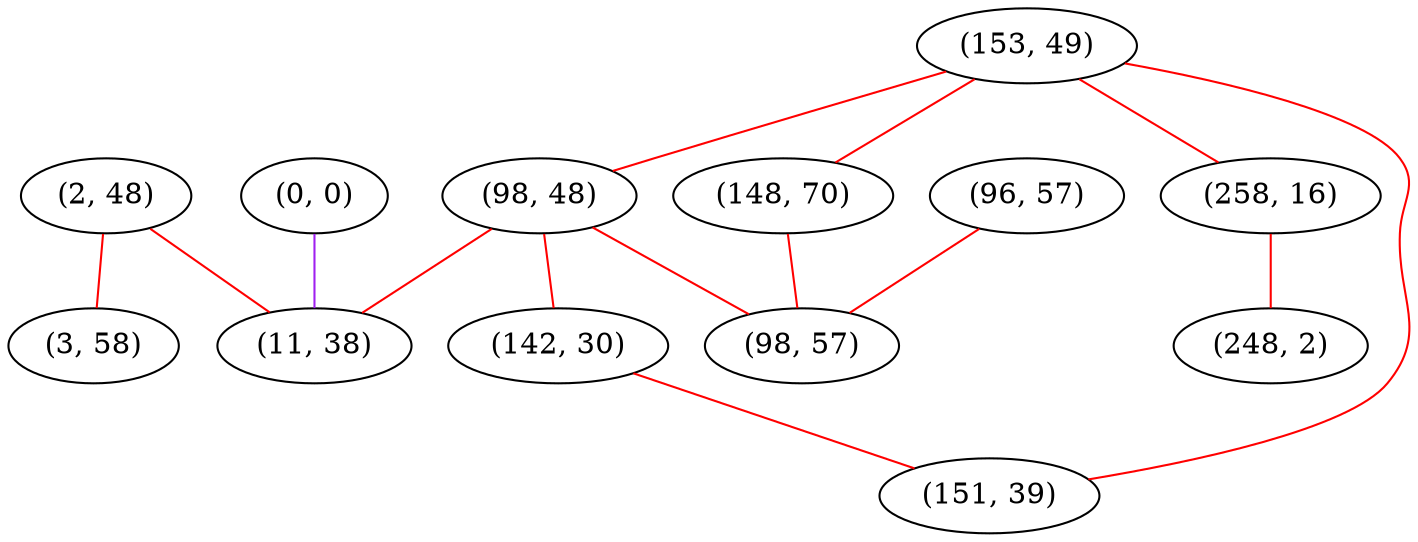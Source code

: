 graph "" {
"(2, 48)";
"(0, 0)";
"(153, 49)";
"(98, 48)";
"(96, 57)";
"(258, 16)";
"(142, 30)";
"(148, 70)";
"(98, 57)";
"(3, 58)";
"(151, 39)";
"(11, 38)";
"(248, 2)";
"(2, 48)" -- "(3, 58)"  [color=red, key=0, weight=1];
"(2, 48)" -- "(11, 38)"  [color=red, key=0, weight=1];
"(0, 0)" -- "(11, 38)"  [color=purple, key=0, weight=4];
"(153, 49)" -- "(98, 48)"  [color=red, key=0, weight=1];
"(153, 49)" -- "(258, 16)"  [color=red, key=0, weight=1];
"(153, 49)" -- "(151, 39)"  [color=red, key=0, weight=1];
"(153, 49)" -- "(148, 70)"  [color=red, key=0, weight=1];
"(98, 48)" -- "(142, 30)"  [color=red, key=0, weight=1];
"(98, 48)" -- "(98, 57)"  [color=red, key=0, weight=1];
"(98, 48)" -- "(11, 38)"  [color=red, key=0, weight=1];
"(96, 57)" -- "(98, 57)"  [color=red, key=0, weight=1];
"(258, 16)" -- "(248, 2)"  [color=red, key=0, weight=1];
"(142, 30)" -- "(151, 39)"  [color=red, key=0, weight=1];
"(148, 70)" -- "(98, 57)"  [color=red, key=0, weight=1];
}
